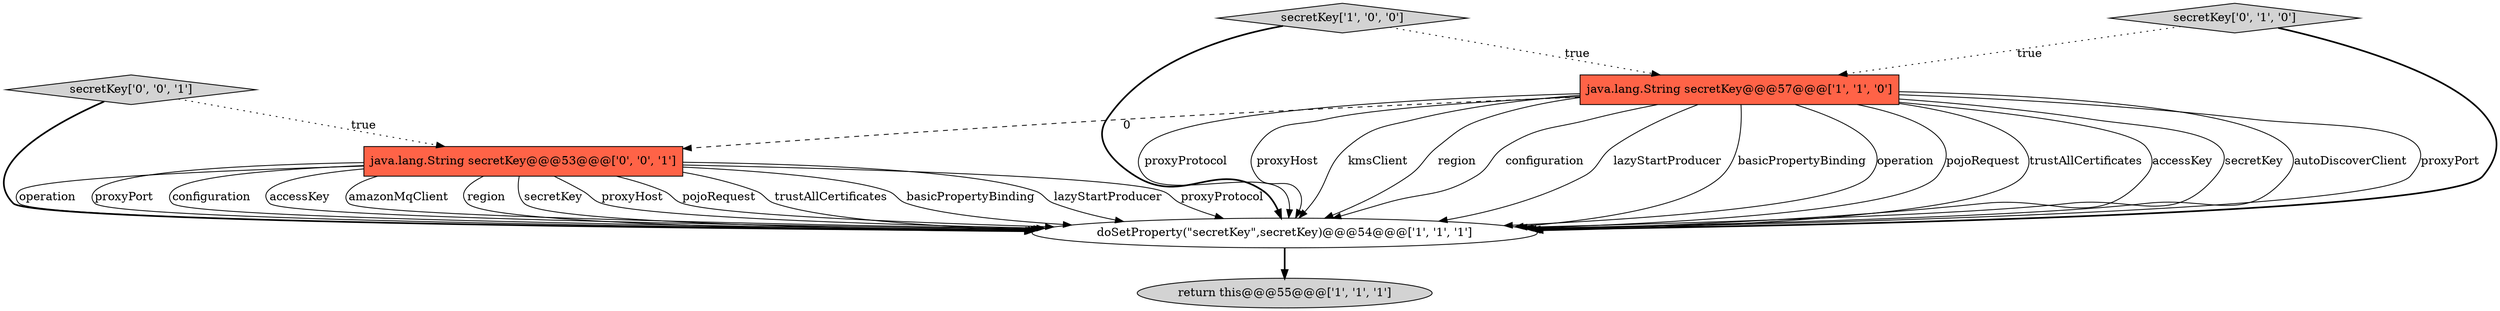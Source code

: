 digraph {
1 [style = filled, label = "doSetProperty(\"secretKey\",secretKey)@@@54@@@['1', '1', '1']", fillcolor = white, shape = ellipse image = "AAA0AAABBB1BBB"];
5 [style = filled, label = "secretKey['0', '0', '1']", fillcolor = lightgray, shape = diamond image = "AAA0AAABBB3BBB"];
0 [style = filled, label = "java.lang.String secretKey@@@57@@@['1', '1', '0']", fillcolor = tomato, shape = box image = "AAA0AAABBB1BBB"];
2 [style = filled, label = "secretKey['1', '0', '0']", fillcolor = lightgray, shape = diamond image = "AAA0AAABBB1BBB"];
3 [style = filled, label = "return this@@@55@@@['1', '1', '1']", fillcolor = lightgray, shape = ellipse image = "AAA0AAABBB1BBB"];
6 [style = filled, label = "java.lang.String secretKey@@@53@@@['0', '0', '1']", fillcolor = tomato, shape = box image = "AAA0AAABBB3BBB"];
4 [style = filled, label = "secretKey['0', '1', '0']", fillcolor = lightgray, shape = diamond image = "AAA0AAABBB2BBB"];
6->1 [style = solid, label="operation"];
0->1 [style = solid, label="proxyProtocol"];
2->0 [style = dotted, label="true"];
6->1 [style = solid, label="proxyPort"];
2->1 [style = bold, label=""];
6->1 [style = solid, label="configuration"];
0->1 [style = solid, label="proxyHost"];
0->1 [style = solid, label="kmsClient"];
4->0 [style = dotted, label="true"];
0->6 [style = dashed, label="0"];
0->1 [style = solid, label="region"];
1->3 [style = bold, label=""];
5->6 [style = dotted, label="true"];
6->1 [style = solid, label="accessKey"];
0->1 [style = solid, label="configuration"];
6->1 [style = solid, label="amazonMqClient"];
0->1 [style = solid, label="lazyStartProducer"];
6->1 [style = solid, label="region"];
0->1 [style = solid, label="basicPropertyBinding"];
6->1 [style = solid, label="secretKey"];
6->1 [style = solid, label="proxyHost"];
0->1 [style = solid, label="operation"];
5->1 [style = bold, label=""];
0->1 [style = solid, label="pojoRequest"];
0->1 [style = solid, label="trustAllCertificates"];
0->1 [style = solid, label="accessKey"];
0->1 [style = solid, label="secretKey"];
6->1 [style = solid, label="pojoRequest"];
0->1 [style = solid, label="autoDiscoverClient"];
6->1 [style = solid, label="trustAllCertificates"];
6->1 [style = solid, label="basicPropertyBinding"];
6->1 [style = solid, label="lazyStartProducer"];
4->1 [style = bold, label=""];
6->1 [style = solid, label="proxyProtocol"];
0->1 [style = solid, label="proxyPort"];
}
